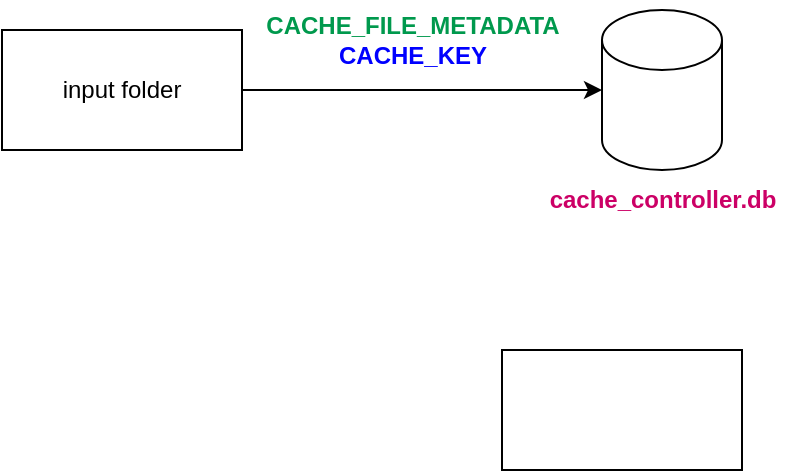 <mxfile version="24.4.7" type="device">
  <diagram name="Page-1" id="SnLMxdV_M7p_HuNbtB5K">
    <mxGraphModel dx="1434" dy="844" grid="1" gridSize="10" guides="1" tooltips="1" connect="1" arrows="1" fold="1" page="1" pageScale="1" pageWidth="827" pageHeight="1169" math="0" shadow="0">
      <root>
        <mxCell id="0" />
        <mxCell id="1" parent="0" />
        <mxCell id="gLXzUw3QDKdMoVa2jsXe-1" value="input folder" style="rounded=0;whiteSpace=wrap;html=1;" vertex="1" parent="1">
          <mxGeometry y="310" width="120" height="60" as="geometry" />
        </mxCell>
        <mxCell id="gLXzUw3QDKdMoVa2jsXe-2" value="" style="shape=cylinder3;whiteSpace=wrap;html=1;boundedLbl=1;backgroundOutline=1;size=15;" vertex="1" parent="1">
          <mxGeometry x="300" y="300" width="60" height="80" as="geometry" />
        </mxCell>
        <mxCell id="gLXzUw3QDKdMoVa2jsXe-3" value="&lt;b&gt;&lt;font color=&quot;#cc0066&quot;&gt;cache_controller.db&lt;/font&gt;&lt;/b&gt;" style="text;html=1;align=center;verticalAlign=middle;resizable=0;points=[];autosize=1;strokeColor=none;fillColor=none;" vertex="1" parent="1">
          <mxGeometry x="260" y="380" width="140" height="30" as="geometry" />
        </mxCell>
        <mxCell id="gLXzUw3QDKdMoVa2jsXe-5" style="edgeStyle=orthogonalEdgeStyle;rounded=0;orthogonalLoop=1;jettySize=auto;html=1;entryX=0;entryY=0.5;entryDx=0;entryDy=0;entryPerimeter=0;" edge="1" parent="1" source="gLXzUw3QDKdMoVa2jsXe-1" target="gLXzUw3QDKdMoVa2jsXe-2">
          <mxGeometry relative="1" as="geometry" />
        </mxCell>
        <mxCell id="gLXzUw3QDKdMoVa2jsXe-6" value="&lt;font color=&quot;#00994d&quot;&gt;&lt;b&gt;CACHE_FILE_METADATA&lt;/b&gt;&lt;/font&gt;&lt;div&gt;&lt;b&gt;&lt;font color=&quot;#0000ff&quot;&gt;CACHE_KEY&lt;/font&gt;&lt;/b&gt;&lt;/div&gt;" style="text;html=1;align=center;verticalAlign=middle;resizable=0;points=[];autosize=1;strokeColor=none;fillColor=none;" vertex="1" parent="1">
          <mxGeometry x="120" y="295" width="170" height="40" as="geometry" />
        </mxCell>
        <mxCell id="gLXzUw3QDKdMoVa2jsXe-7" value="" style="rounded=0;whiteSpace=wrap;html=1;" vertex="1" parent="1">
          <mxGeometry x="250" y="470" width="120" height="60" as="geometry" />
        </mxCell>
      </root>
    </mxGraphModel>
  </diagram>
</mxfile>
